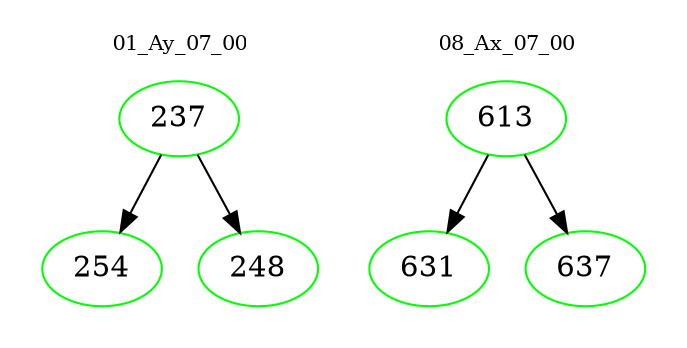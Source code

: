 digraph{
subgraph cluster_0 {
color = white
label = "01_Ay_07_00";
fontsize=10;
T0_237 [label="237", color="green"]
T0_237 -> T0_254 [color="black"]
T0_254 [label="254", color="green"]
T0_237 -> T0_248 [color="black"]
T0_248 [label="248", color="green"]
}
subgraph cluster_1 {
color = white
label = "08_Ax_07_00";
fontsize=10;
T1_613 [label="613", color="green"]
T1_613 -> T1_631 [color="black"]
T1_631 [label="631", color="green"]
T1_613 -> T1_637 [color="black"]
T1_637 [label="637", color="green"]
}
}
